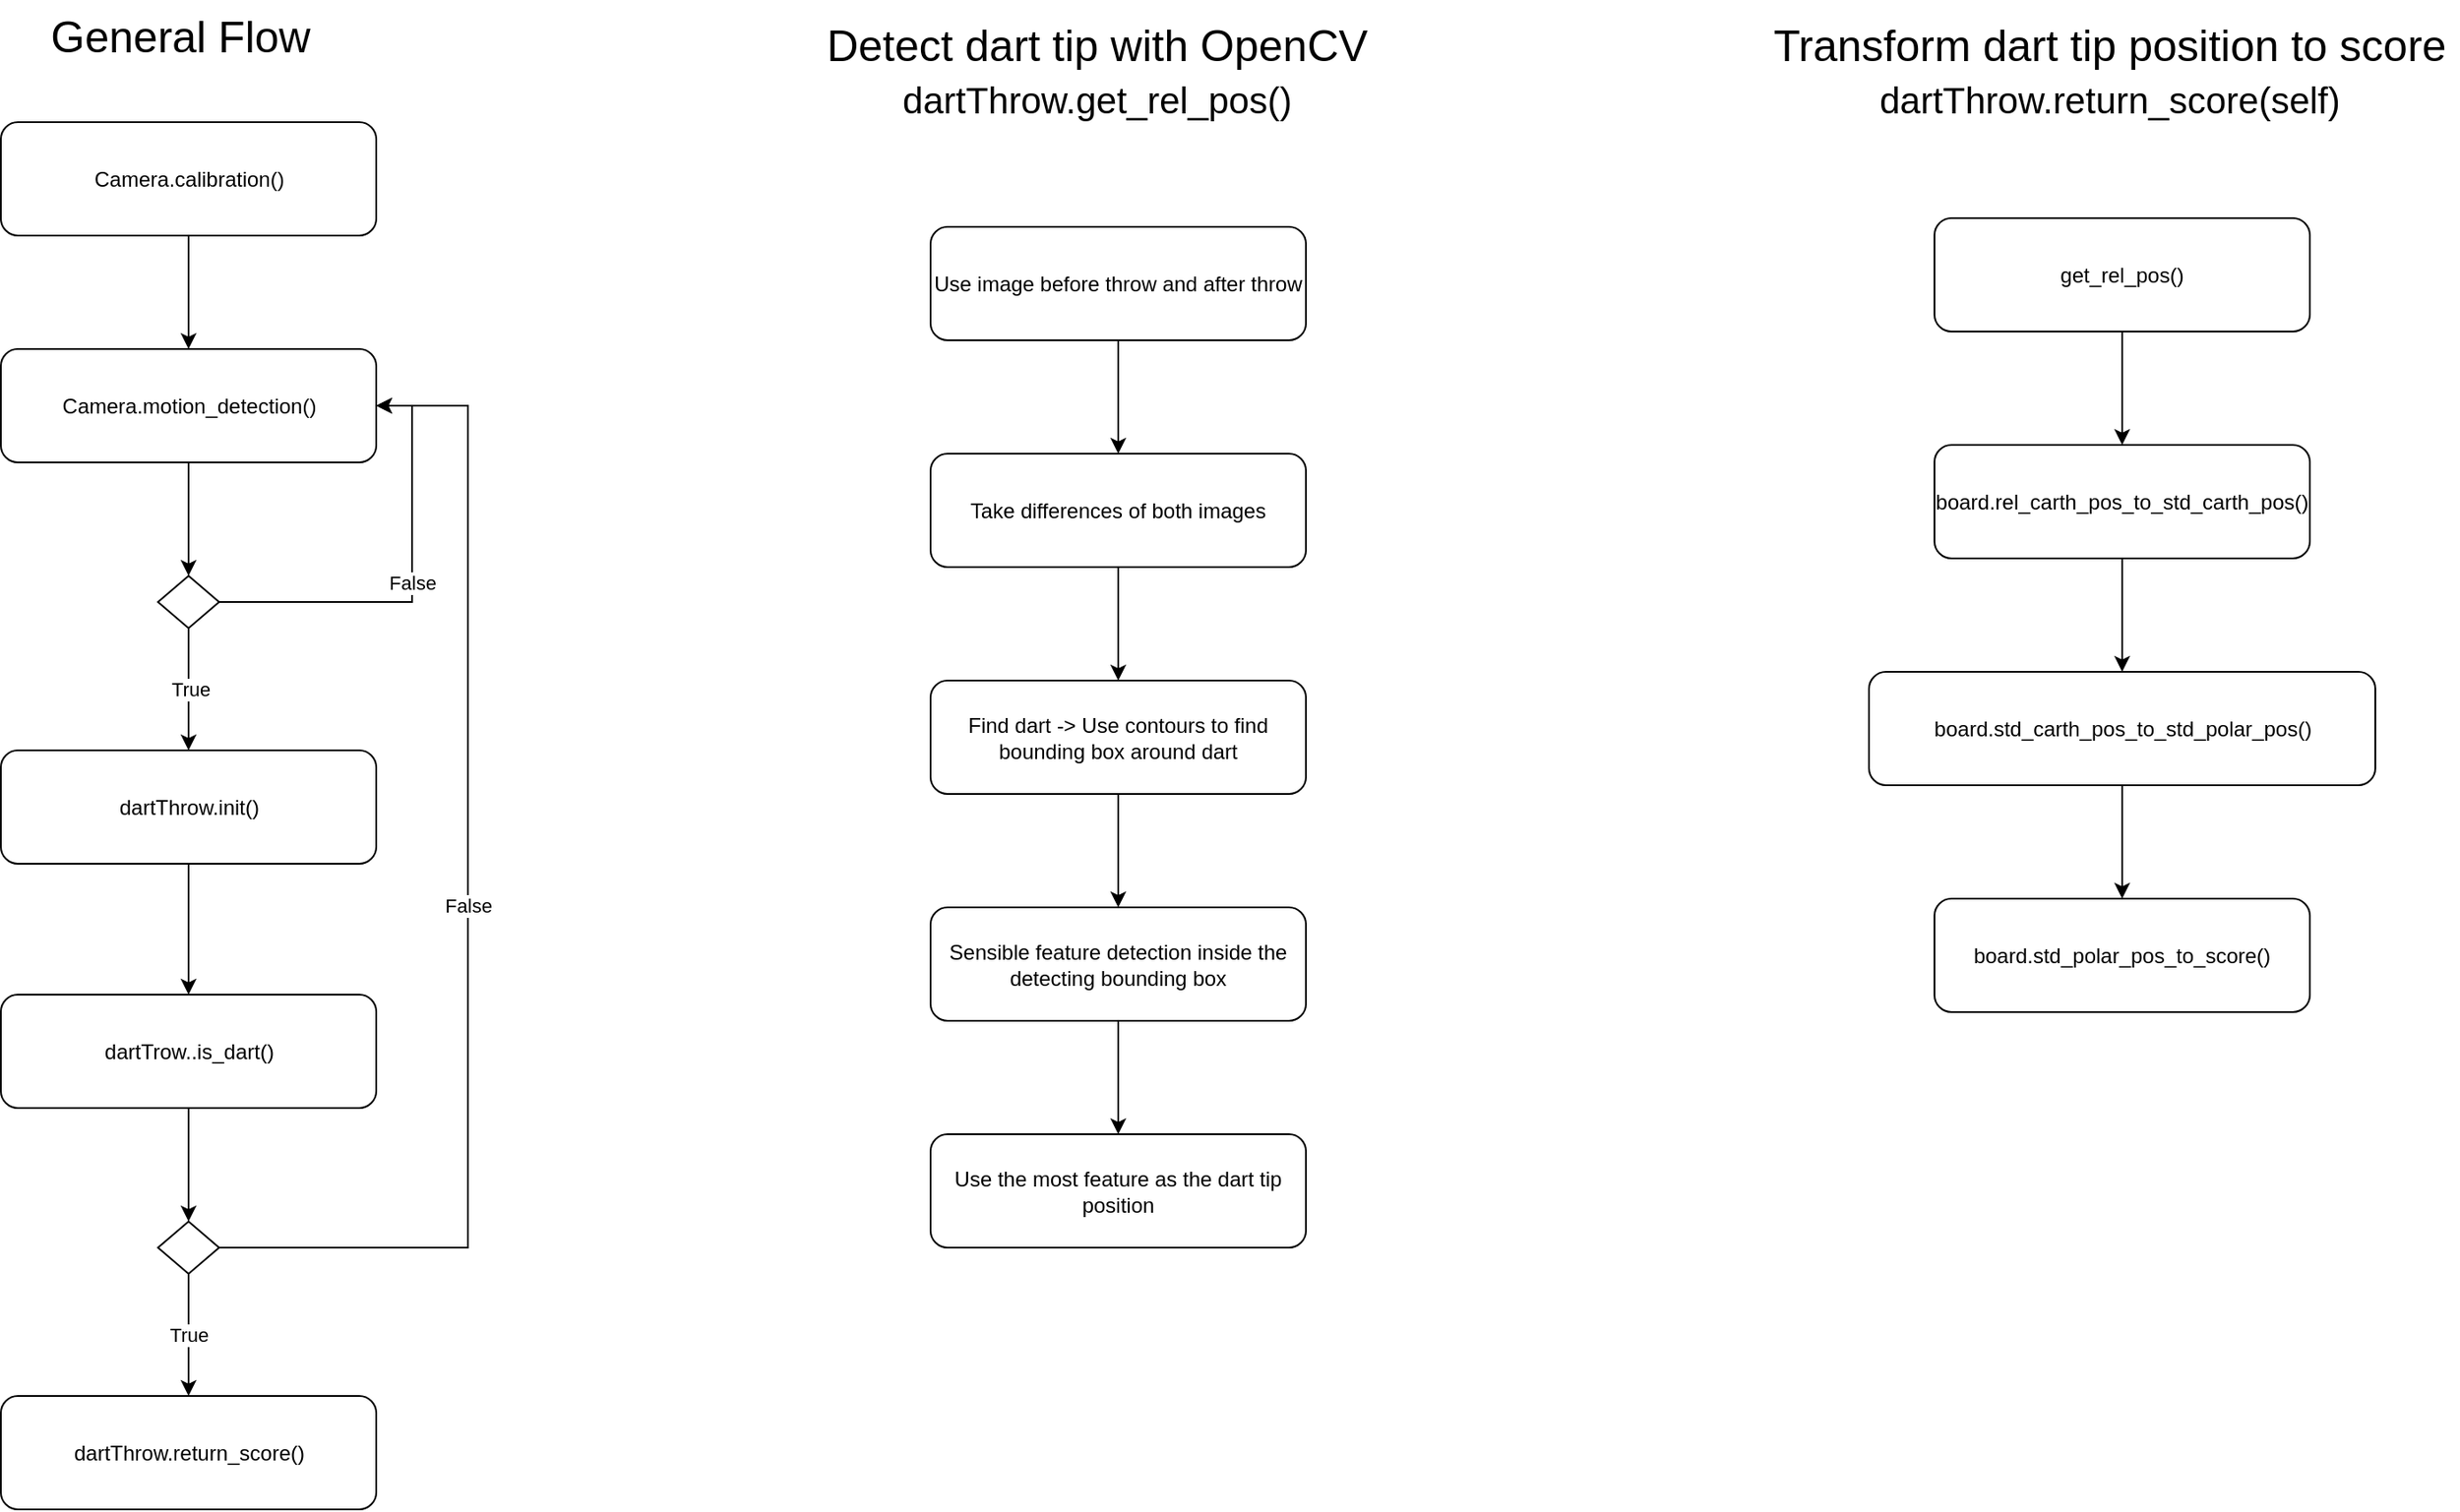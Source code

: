 <mxfile version="13.6.5" pages="2">
    <diagram id="C5RBs43oDa-KdzZeNtuy" name="Flow diagrams (UML)">
        <mxGraphModel dx="1270" dy="1780" grid="1" gridSize="10" guides="1" tooltips="1" connect="1" arrows="1" fold="1" page="1" pageScale="1" pageWidth="827" pageHeight="1169" math="0" shadow="0">
            <root>
                <mxCell id="WIyWlLk6GJQsqaUBKTNV-0"/>
                <mxCell id="WIyWlLk6GJQsqaUBKTNV-1" parent="WIyWlLk6GJQsqaUBKTNV-0"/>
                <mxCell id="eSlVQK9-3WXb2-WeoMVP-9" style="edgeStyle=orthogonalEdgeStyle;rounded=0;orthogonalLoop=1;jettySize=auto;html=1;align=right;" parent="WIyWlLk6GJQsqaUBKTNV-1" source="eSlVQK9-3WXb2-WeoMVP-4" edge="1">
                    <mxGeometry relative="1" as="geometry">
                        <mxPoint x="250" y="40" as="targetPoint"/>
                    </mxGeometry>
                </mxCell>
                <mxCell id="eSlVQK9-3WXb2-WeoMVP-4" value="Camera.calibration()" style="rounded=1;whiteSpace=wrap;html=1;fontSize=12;glass=0;strokeWidth=1;shadow=0;align=center;" parent="WIyWlLk6GJQsqaUBKTNV-1" vertex="1">
                    <mxGeometry x="142.5" y="-90" width="215" height="65" as="geometry"/>
                </mxCell>
                <mxCell id="VfbfEg3--uczthN-Tf3u-11" value="True" style="edgeStyle=orthogonalEdgeStyle;rounded=0;orthogonalLoop=1;jettySize=auto;html=1;entryX=0.5;entryY=0;entryDx=0;entryDy=0;" parent="WIyWlLk6GJQsqaUBKTNV-1" source="eSlVQK9-3WXb2-WeoMVP-7" edge="1">
                    <mxGeometry relative="1" as="geometry">
                        <mxPoint x="250" y="270" as="targetPoint"/>
                    </mxGeometry>
                </mxCell>
                <mxCell id="VfbfEg3--uczthN-Tf3u-12" value="False" style="edgeStyle=orthogonalEdgeStyle;rounded=0;orthogonalLoop=1;jettySize=auto;html=1;entryX=1;entryY=0.5;entryDx=0;entryDy=0;" parent="WIyWlLk6GJQsqaUBKTNV-1" source="eSlVQK9-3WXb2-WeoMVP-7" target="VfbfEg3--uczthN-Tf3u-6" edge="1">
                    <mxGeometry relative="1" as="geometry">
                        <Array as="points">
                            <mxPoint x="378" y="185"/>
                            <mxPoint x="378" y="73"/>
                        </Array>
                    </mxGeometry>
                </mxCell>
                <mxCell id="eSlVQK9-3WXb2-WeoMVP-7" value="" style="rhombus;whiteSpace=wrap;html=1;shadow=0;fontFamily=Helvetica;fontSize=12;align=center;strokeWidth=1;spacing=6;spacingTop=-4;" parent="WIyWlLk6GJQsqaUBKTNV-1" vertex="1">
                    <mxGeometry x="232.5" y="170" width="35" height="30" as="geometry"/>
                </mxCell>
                <mxCell id="VfbfEg3--uczthN-Tf3u-8" style="edgeStyle=orthogonalEdgeStyle;rounded=0;orthogonalLoop=1;jettySize=auto;html=1;entryX=0.5;entryY=0;entryDx=0;entryDy=0;" parent="WIyWlLk6GJQsqaUBKTNV-1" source="VfbfEg3--uczthN-Tf3u-6" target="eSlVQK9-3WXb2-WeoMVP-7" edge="1">
                    <mxGeometry relative="1" as="geometry"/>
                </mxCell>
                <mxCell id="VfbfEg3--uczthN-Tf3u-6" value="Camera.motion_detection()" style="rounded=1;whiteSpace=wrap;html=1;fontSize=12;glass=0;strokeWidth=1;shadow=0;align=center;" parent="WIyWlLk6GJQsqaUBKTNV-1" vertex="1">
                    <mxGeometry x="142.5" y="40" width="215" height="65" as="geometry"/>
                </mxCell>
                <mxCell id="62Hfjq7e4kCcD0s8KkbQ-5" value="" style="edgeStyle=orthogonalEdgeStyle;rounded=0;orthogonalLoop=1;jettySize=auto;html=1;" parent="WIyWlLk6GJQsqaUBKTNV-1" source="VfbfEg3--uczthN-Tf3u-13" target="VfbfEg3--uczthN-Tf3u-14" edge="1">
                    <mxGeometry relative="1" as="geometry"/>
                </mxCell>
                <mxCell id="VfbfEg3--uczthN-Tf3u-13" value="dartTrow..is_dart()" style="rounded=1;whiteSpace=wrap;html=1;fontSize=12;glass=0;strokeWidth=1;shadow=0;align=center;" parent="WIyWlLk6GJQsqaUBKTNV-1" vertex="1">
                    <mxGeometry x="142.5" y="410" width="215" height="65" as="geometry"/>
                </mxCell>
                <mxCell id="VfbfEg3--uczthN-Tf3u-16" value="False" style="edgeStyle=orthogonalEdgeStyle;rounded=0;orthogonalLoop=1;jettySize=auto;html=1;entryX=1;entryY=0.5;entryDx=0;entryDy=0;" parent="WIyWlLk6GJQsqaUBKTNV-1" source="VfbfEg3--uczthN-Tf3u-14" target="VfbfEg3--uczthN-Tf3u-6" edge="1">
                    <mxGeometry relative="1" as="geometry">
                        <Array as="points">
                            <mxPoint x="410" y="555"/>
                            <mxPoint x="410" y="73"/>
                        </Array>
                    </mxGeometry>
                </mxCell>
                <mxCell id="62Hfjq7e4kCcD0s8KkbQ-2" value="True" style="edgeStyle=orthogonalEdgeStyle;rounded=0;orthogonalLoop=1;jettySize=auto;html=1;" parent="WIyWlLk6GJQsqaUBKTNV-1" source="VfbfEg3--uczthN-Tf3u-14" target="VfbfEg3--uczthN-Tf3u-20" edge="1">
                    <mxGeometry relative="1" as="geometry"/>
                </mxCell>
                <mxCell id="VfbfEg3--uczthN-Tf3u-14" value="" style="rhombus;whiteSpace=wrap;html=1;shadow=0;fontFamily=Helvetica;fontSize=12;align=center;strokeWidth=1;spacing=6;spacingTop=-4;" parent="WIyWlLk6GJQsqaUBKTNV-1" vertex="1">
                    <mxGeometry x="232.5" y="540" width="35" height="30" as="geometry"/>
                </mxCell>
                <mxCell id="62Hfjq7e4kCcD0s8KkbQ-4" value="" style="edgeStyle=orthogonalEdgeStyle;rounded=0;orthogonalLoop=1;jettySize=auto;html=1;" parent="WIyWlLk6GJQsqaUBKTNV-1" source="VfbfEg3--uczthN-Tf3u-19" target="VfbfEg3--uczthN-Tf3u-13" edge="1">
                    <mxGeometry relative="1" as="geometry"/>
                </mxCell>
                <mxCell id="VfbfEg3--uczthN-Tf3u-19" value="dartThrow.init()" style="rounded=1;whiteSpace=wrap;html=1;fontSize=12;glass=0;strokeWidth=1;shadow=0;align=center;" parent="WIyWlLk6GJQsqaUBKTNV-1" vertex="1">
                    <mxGeometry x="142.5" y="270" width="215" height="65" as="geometry"/>
                </mxCell>
                <mxCell id="VfbfEg3--uczthN-Tf3u-20" value="dartThrow.return_score()" style="rounded=1;whiteSpace=wrap;html=1;fontSize=12;glass=0;strokeWidth=1;shadow=0;align=center;" parent="WIyWlLk6GJQsqaUBKTNV-1" vertex="1">
                    <mxGeometry x="142.5" y="640" width="215" height="65" as="geometry"/>
                </mxCell>
                <mxCell id="VfbfEg3--uczthN-Tf3u-24" value="General Flow" style="text;html=1;align=center;verticalAlign=middle;resizable=0;points=[];autosize=1;strokeWidth=1;fontSize=25;" parent="WIyWlLk6GJQsqaUBKTNV-1" vertex="1">
                    <mxGeometry x="165" y="-160" width="160" height="40" as="geometry"/>
                </mxCell>
                <mxCell id="VfbfEg3--uczthN-Tf3u-25" value="Transform dart tip position to score&lt;br&gt;&lt;font style=&quot;font-size: 21px&quot;&gt;dartThrow.return_score(self)&lt;/font&gt;" style="text;html=1;align=center;verticalAlign=middle;resizable=0;points=[];autosize=1;strokeWidth=1;fontSize=25;" parent="WIyWlLk6GJQsqaUBKTNV-1" vertex="1">
                    <mxGeometry x="1150" y="-155" width="400" height="70" as="geometry"/>
                </mxCell>
                <mxCell id="VfbfEg3--uczthN-Tf3u-29" style="edgeStyle=orthogonalEdgeStyle;rounded=0;orthogonalLoop=1;jettySize=auto;html=1;entryX=0.5;entryY=0;entryDx=0;entryDy=0;fontSize=25;" parent="WIyWlLk6GJQsqaUBKTNV-1" source="VfbfEg3--uczthN-Tf3u-26" target="VfbfEg3--uczthN-Tf3u-27" edge="1">
                    <mxGeometry relative="1" as="geometry"/>
                </mxCell>
                <mxCell id="VfbfEg3--uczthN-Tf3u-26" value="get_rel_pos()" style="rounded=1;whiteSpace=wrap;html=1;fontSize=12;glass=0;strokeWidth=1;shadow=0;align=center;" parent="WIyWlLk6GJQsqaUBKTNV-1" vertex="1">
                    <mxGeometry x="1250" y="-35" width="215" height="65" as="geometry"/>
                </mxCell>
                <mxCell id="VfbfEg3--uczthN-Tf3u-30" style="edgeStyle=orthogonalEdgeStyle;rounded=0;orthogonalLoop=1;jettySize=auto;html=1;fontSize=25;" parent="WIyWlLk6GJQsqaUBKTNV-1" source="VfbfEg3--uczthN-Tf3u-27" target="VfbfEg3--uczthN-Tf3u-28" edge="1">
                    <mxGeometry relative="1" as="geometry"/>
                </mxCell>
                <mxCell id="VfbfEg3--uczthN-Tf3u-27" value="board.rel_carth_pos_to_std_carth_pos()" style="rounded=1;whiteSpace=wrap;html=1;fontSize=12;glass=0;strokeWidth=1;shadow=0;align=center;" parent="WIyWlLk6GJQsqaUBKTNV-1" vertex="1">
                    <mxGeometry x="1250" y="95" width="215" height="65" as="geometry"/>
                </mxCell>
                <mxCell id="VfbfEg3--uczthN-Tf3u-34" style="edgeStyle=orthogonalEdgeStyle;rounded=0;orthogonalLoop=1;jettySize=auto;html=1;fontSize=25;" parent="WIyWlLk6GJQsqaUBKTNV-1" source="VfbfEg3--uczthN-Tf3u-28" target="VfbfEg3--uczthN-Tf3u-31" edge="1">
                    <mxGeometry relative="1" as="geometry"/>
                </mxCell>
                <mxCell id="VfbfEg3--uczthN-Tf3u-28" value="board.std_carth_pos_to_std_polar_pos()" style="rounded=1;whiteSpace=wrap;html=1;fontSize=12;glass=0;strokeWidth=1;shadow=0;align=center;" parent="WIyWlLk6GJQsqaUBKTNV-1" vertex="1">
                    <mxGeometry x="1212.5" y="225" width="290" height="65" as="geometry"/>
                </mxCell>
                <mxCell id="VfbfEg3--uczthN-Tf3u-31" value="board.std_polar_pos_to_score()" style="rounded=1;whiteSpace=wrap;html=1;fontSize=12;glass=0;strokeWidth=1;shadow=0;align=center;" parent="WIyWlLk6GJQsqaUBKTNV-1" vertex="1">
                    <mxGeometry x="1250" y="355" width="215" height="65" as="geometry"/>
                </mxCell>
                <mxCell id="vM0_4PVjwewj4wCNWl0C-0" value="Detect dart tip with OpenCV&lt;font style=&quot;font-size: 21px&quot;&gt;&lt;br&gt;dartThrow.get_rel_pos()&lt;/font&gt;" style="text;html=1;align=center;verticalAlign=middle;resizable=0;points=[];autosize=1;strokeWidth=1;fontSize=25;" parent="WIyWlLk6GJQsqaUBKTNV-1" vertex="1">
                    <mxGeometry x="605" y="-155" width="330" height="70" as="geometry"/>
                </mxCell>
                <mxCell id="vM0_4PVjwewj4wCNWl0C-1" style="edgeStyle=orthogonalEdgeStyle;rounded=0;orthogonalLoop=1;jettySize=auto;html=1;entryX=0.5;entryY=0;entryDx=0;entryDy=0;fontSize=25;" parent="WIyWlLk6GJQsqaUBKTNV-1" source="vM0_4PVjwewj4wCNWl0C-2" target="vM0_4PVjwewj4wCNWl0C-4" edge="1">
                    <mxGeometry relative="1" as="geometry"/>
                </mxCell>
                <mxCell id="vM0_4PVjwewj4wCNWl0C-2" value="Use image before throw and after throw" style="rounded=1;whiteSpace=wrap;html=1;fontSize=12;glass=0;strokeWidth=1;shadow=0;align=center;" parent="WIyWlLk6GJQsqaUBKTNV-1" vertex="1">
                    <mxGeometry x="675" y="-30" width="215" height="65" as="geometry"/>
                </mxCell>
                <mxCell id="vM0_4PVjwewj4wCNWl0C-3" style="edgeStyle=orthogonalEdgeStyle;rounded=0;orthogonalLoop=1;jettySize=auto;html=1;fontSize=25;" parent="WIyWlLk6GJQsqaUBKTNV-1" source="vM0_4PVjwewj4wCNWl0C-4" target="vM0_4PVjwewj4wCNWl0C-6" edge="1">
                    <mxGeometry relative="1" as="geometry"/>
                </mxCell>
                <mxCell id="vM0_4PVjwewj4wCNWl0C-4" value="Take differences of both images" style="rounded=1;whiteSpace=wrap;html=1;fontSize=12;glass=0;strokeWidth=1;shadow=0;align=center;" parent="WIyWlLk6GJQsqaUBKTNV-1" vertex="1">
                    <mxGeometry x="675" y="100" width="215" height="65" as="geometry"/>
                </mxCell>
                <mxCell id="vM0_4PVjwewj4wCNWl0C-5" style="edgeStyle=orthogonalEdgeStyle;rounded=0;orthogonalLoop=1;jettySize=auto;html=1;fontSize=25;" parent="WIyWlLk6GJQsqaUBKTNV-1" source="vM0_4PVjwewj4wCNWl0C-6" target="vM0_4PVjwewj4wCNWl0C-7" edge="1">
                    <mxGeometry relative="1" as="geometry"/>
                </mxCell>
                <mxCell id="vM0_4PVjwewj4wCNWl0C-6" value="Find dart -&amp;gt; Use contours to find bounding box around dart" style="rounded=1;whiteSpace=wrap;html=1;fontSize=12;glass=0;strokeWidth=1;shadow=0;align=center;" parent="WIyWlLk6GJQsqaUBKTNV-1" vertex="1">
                    <mxGeometry x="675" y="230" width="215" height="65" as="geometry"/>
                </mxCell>
                <mxCell id="vM0_4PVjwewj4wCNWl0C-7" value="Sensible feature detection inside the detecting bounding box" style="rounded=1;whiteSpace=wrap;html=1;fontSize=12;glass=0;strokeWidth=1;shadow=0;align=center;" parent="WIyWlLk6GJQsqaUBKTNV-1" vertex="1">
                    <mxGeometry x="675" y="360" width="215" height="65" as="geometry"/>
                </mxCell>
                <mxCell id="0" value="Use the most feature as the dart tip position" style="rounded=1;whiteSpace=wrap;html=1;fontSize=12;glass=0;strokeWidth=1;shadow=0;align=center;" vertex="1" parent="WIyWlLk6GJQsqaUBKTNV-1">
                    <mxGeometry x="675" y="490" width="215" height="65" as="geometry"/>
                </mxCell>
                <mxCell id="1" style="edgeStyle=orthogonalEdgeStyle;rounded=0;orthogonalLoop=1;jettySize=auto;html=1;fontSize=25;entryX=0.5;entryY=0;entryDx=0;entryDy=0;exitX=0.5;exitY=1;exitDx=0;exitDy=0;" edge="1" parent="WIyWlLk6GJQsqaUBKTNV-1" source="vM0_4PVjwewj4wCNWl0C-7" target="0">
                    <mxGeometry relative="1" as="geometry">
                        <mxPoint x="783" y="440" as="sourcePoint"/>
                        <mxPoint x="792.5" y="370" as="targetPoint"/>
                    </mxGeometry>
                </mxCell>
            </root>
        </mxGraphModel>
    </diagram>
    <diagram id="4N21EgczrAuXKmDjtq6Z" name="Class diagram UML">
        <mxGraphModel dx="420" dy="1711" grid="1" gridSize="10" guides="1" tooltips="1" connect="1" arrows="1" fold="1" page="1" pageScale="1" pageWidth="850" pageHeight="1100" math="0" shadow="0">
            <root>
                <mxCell id="wfajoiQt14GMa8PLNwFg-0"/>
                <mxCell id="wfajoiQt14GMa8PLNwFg-1" parent="wfajoiQt14GMa8PLNwFg-0"/>
                <mxCell id="OmKr6UN50WmlXpBel6JU-7" value="dartThrow" style="swimlane;fontStyle=1;align=center;verticalAlign=top;childLayout=stackLayout;horizontal=1;startSize=26;horizontalStack=0;resizeParent=1;resizeParentMax=0;resizeLast=0;collapsible=1;marginBottom=0;" parent="wfajoiQt14GMa8PLNwFg-1" vertex="1">
                    <mxGeometry x="1040" y="20" width="400" height="312" as="geometry"/>
                </mxCell>
                <mxCell id="OmKr6UN50WmlXpBel6JU-8" value="+ img_before_link: str&#10;+ board: Board&#10;+ img_after_link: str&#10;+ is_dart: bool&#10;+ score: int" style="text;strokeColor=none;fillColor=none;align=left;verticalAlign=top;spacingLeft=4;spacingRight=4;overflow=hidden;rotatable=0;points=[[0,0.5],[1,0.5]];portConstraint=eastwest;" parent="OmKr6UN50WmlXpBel6JU-7" vertex="1">
                    <mxGeometry y="26" width="400" height="124" as="geometry"/>
                </mxCell>
                <mxCell id="OmKr6UN50WmlXpBel6JU-9" value="" style="line;strokeWidth=1;fillColor=none;align=left;verticalAlign=middle;spacingTop=-1;spacingLeft=3;spacingRight=3;rotatable=0;labelPosition=right;points=[];portConstraint=eastwest;" parent="OmKr6UN50WmlXpBel6JU-7" vertex="1">
                    <mxGeometry y="150" width="400" height="20" as="geometry"/>
                </mxCell>
                <mxCell id="OmKr6UN50WmlXpBel6JU-10" value="+ is_dart(self): boolean&#10;+ get_rel_pos(self): ndarray(2,1)" style="text;strokeColor=none;fillColor=none;align=left;verticalAlign=top;spacingLeft=4;spacingRight=4;overflow=hidden;rotatable=0;points=[[0,0.5],[1,0.5]];portConstraint=eastwest;" parent="OmKr6UN50WmlXpBel6JU-7" vertex="1">
                    <mxGeometry y="170" width="400" height="142" as="geometry"/>
                </mxCell>
                <mxCell id="OmKr6UN50WmlXpBel6JU-3" value="Camera" style="swimlane;fontStyle=1;align=center;verticalAlign=top;childLayout=stackLayout;horizontal=1;startSize=26;horizontalStack=0;resizeParent=1;resizeParentMax=0;resizeLast=0;collapsible=1;marginBottom=0;" parent="wfajoiQt14GMa8PLNwFg-1" vertex="1">
                    <mxGeometry x="1350" y="-280" width="400" height="180" as="geometry"/>
                </mxCell>
                <mxCell id="OmKr6UN50WmlXpBel6JU-4" value="+ board: Board&#10;+ name: str&#10;+ rotation: int&#10;+ dartThrow: dartThrow" style="text;strokeColor=none;fillColor=none;align=left;verticalAlign=top;spacingLeft=4;spacingRight=4;overflow=hidden;rotatable=0;points=[[0,0.5],[1,0.5]];portConstraint=eastwest;" parent="OmKr6UN50WmlXpBel6JU-3" vertex="1">
                    <mxGeometry y="26" width="400" height="64" as="geometry"/>
                </mxCell>
                <mxCell id="OmKr6UN50WmlXpBel6JU-5" value="" style="line;strokeWidth=1;fillColor=none;align=left;verticalAlign=middle;spacingTop=-1;spacingLeft=3;spacingRight=3;rotatable=0;labelPosition=right;points=[];portConstraint=eastwest;" parent="OmKr6UN50WmlXpBel6JU-3" vertex="1">
                    <mxGeometry y="90" width="400" height="8" as="geometry"/>
                </mxCell>
                <mxCell id="OmKr6UN50WmlXpBel6JU-6" value="+ calibration(): Board&#10;+ motiton_detection(self): dartThrow" style="text;strokeColor=none;fillColor=none;align=left;verticalAlign=top;spacingLeft=4;spacingRight=4;overflow=hidden;rotatable=0;points=[[0,0.5],[1,0.5]];portConstraint=eastwest;" parent="OmKr6UN50WmlXpBel6JU-3" vertex="1">
                    <mxGeometry y="98" width="400" height="82" as="geometry"/>
                </mxCell>
                <mxCell id="iejerguTW9XlyPYa5zTu-0" value="Board" style="swimlane;fontStyle=1;align=center;verticalAlign=top;childLayout=stackLayout;horizontal=1;startSize=26;horizontalStack=0;resizeParent=1;resizeParentMax=0;resizeLast=0;collapsible=1;marginBottom=0;" parent="wfajoiQt14GMa8PLNwFg-1" vertex="1">
                    <mxGeometry x="1630" y="20" width="270" height="170" as="geometry"/>
                </mxCell>
                <mxCell id="iejerguTW9XlyPYa5zTu-1" value="+ pts: ndarray(4,2)&#10;+ std_pts: ndarray(4,2)&#10;+ h: ndarray(3,3)" style="text;strokeColor=none;fillColor=none;align=left;verticalAlign=top;spacingLeft=4;spacingRight=4;overflow=hidden;rotatable=0;points=[[0,0.5],[1,0.5]];portConstraint=eastwest;" parent="iejerguTW9XlyPYa5zTu-0" vertex="1">
                    <mxGeometry y="26" width="270" height="54" as="geometry"/>
                </mxCell>
                <mxCell id="iejerguTW9XlyPYa5zTu-2" value="" style="line;strokeWidth=1;fillColor=none;align=left;verticalAlign=middle;spacingTop=-1;spacingLeft=3;spacingRight=3;rotatable=0;labelPosition=right;points=[];portConstraint=eastwest;" parent="iejerguTW9XlyPYa5zTu-0" vertex="1">
                    <mxGeometry y="80" width="270" height="8" as="geometry"/>
                </mxCell>
                <mxCell id="iejerguTW9XlyPYa5zTu-3" value="+ set_homography_matrix()&#10;+ rel_carth_pos_to_std_carth_pos(): ndarrar(2,1)&#10;+ std_carth_pos_to_std_polar_pos(): ndarray(2,1)&#10;+ std_polar_pos_to_score(): int&#10;+ get_score():int" style="text;strokeColor=none;fillColor=none;align=left;verticalAlign=top;spacingLeft=4;spacingRight=4;overflow=hidden;rotatable=0;points=[[0,0.5],[1,0.5]];portConstraint=eastwest;" parent="iejerguTW9XlyPYa5zTu-0" vertex="1">
                    <mxGeometry y="88" width="270" height="82" as="geometry"/>
                </mxCell>
                <mxCell id="xg-afWu9veCKLIReowbl-1" value="&lt;font style=&quot;font-size: 12px ; line-height: 100%&quot;&gt;Composition&lt;/font&gt;" style="endArrow=open;html=1;endSize=12;startArrow=diamondThin;startSize=14;startFill=1;edgeStyle=orthogonalEdgeStyle;align=center;verticalAlign=bottom;fontSize=25;entryX=0.5;entryY=0;entryDx=0;entryDy=0;" parent="wfajoiQt14GMa8PLNwFg-1" target="iejerguTW9XlyPYa5zTu-0" edge="1">
                    <mxGeometry x="-0.055" relative="1" as="geometry">
                        <mxPoint x="1618" y="-100" as="sourcePoint"/>
                        <mxPoint x="1250" y="30" as="targetPoint"/>
                        <Array as="points">
                            <mxPoint x="1618" y="-30"/>
                            <mxPoint x="1735" y="-30"/>
                        </Array>
                        <mxPoint as="offset"/>
                    </mxGeometry>
                </mxCell>
                <mxCell id="xg-afWu9veCKLIReowbl-2" value="&lt;font style=&quot;font-size: 12px ; line-height: 100%&quot;&gt;Composition&lt;/font&gt;" style="endArrow=open;html=1;endSize=12;startArrow=diamondThin;startSize=14;startFill=1;edgeStyle=orthogonalEdgeStyle;align=center;verticalAlign=bottom;fontSize=25;entryX=0.5;entryY=0;entryDx=0;entryDy=0;" parent="wfajoiQt14GMa8PLNwFg-1" target="OmKr6UN50WmlXpBel6JU-7" edge="1">
                    <mxGeometry x="-0.055" relative="1" as="geometry">
                        <mxPoint x="1480" y="-100" as="sourcePoint"/>
                        <mxPoint x="1597" y="20" as="targetPoint"/>
                        <Array as="points">
                            <mxPoint x="1480" y="-30"/>
                            <mxPoint x="1240" y="-30"/>
                        </Array>
                        <mxPoint as="offset"/>
                    </mxGeometry>
                </mxCell>
                <mxCell id="xg-afWu9veCKLIReowbl-3" value="&lt;font style=&quot;font-size: 12px ; line-height: 100%&quot;&gt;Composition&lt;/font&gt;" style="endArrow=open;html=1;endSize=12;startArrow=diamondThin;startSize=14;startFill=1;edgeStyle=orthogonalEdgeStyle;align=center;verticalAlign=bottom;fontSize=25;" parent="wfajoiQt14GMa8PLNwFg-1" target="iejerguTW9XlyPYa5zTu-1" edge="1">
                    <mxGeometry x="-0.055" relative="1" as="geometry">
                        <mxPoint x="1440" y="73" as="sourcePoint"/>
                        <mxPoint x="1250" y="30" as="targetPoint"/>
                        <Array as="points">
                            <mxPoint x="1520" y="73"/>
                            <mxPoint x="1520" y="73"/>
                        </Array>
                        <mxPoint as="offset"/>
                    </mxGeometry>
                </mxCell>
            </root>
        </mxGraphModel>
    </diagram>
</mxfile>